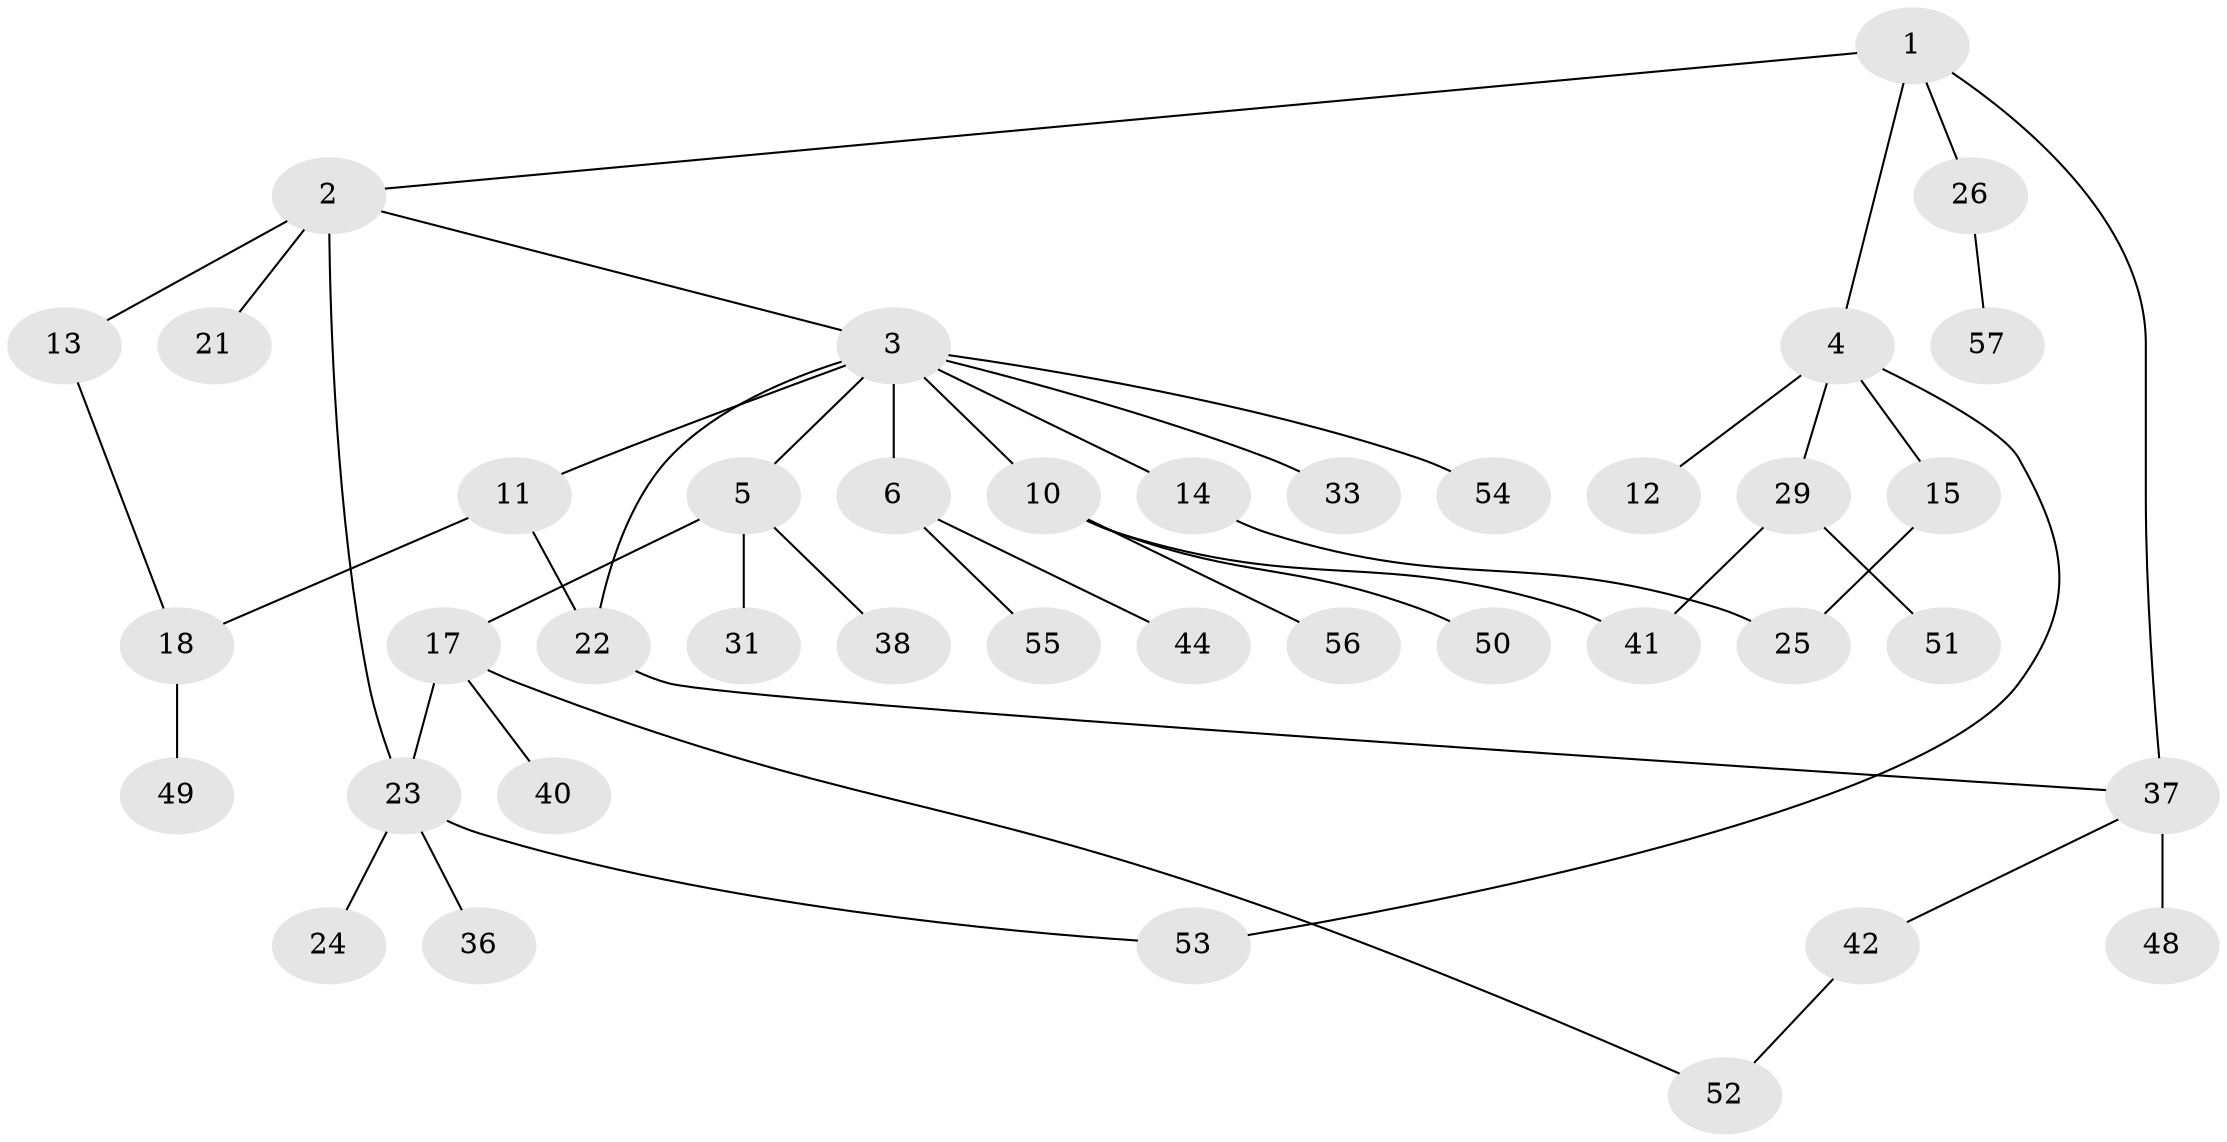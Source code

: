 // Generated by graph-tools (version 1.1) at 2025/23/03/03/25 07:23:32]
// undirected, 40 vertices, 47 edges
graph export_dot {
graph [start="1"]
  node [color=gray90,style=filled];
  1;
  2 [super="+7"];
  3 [super="+8"];
  4 [super="+16"];
  5 [super="+9"];
  6 [super="+34"];
  10 [super="+20"];
  11 [super="+32"];
  12;
  13;
  14 [super="+19"];
  15 [super="+27"];
  17 [super="+28"];
  18 [super="+35"];
  21;
  22 [super="+45"];
  23 [super="+30"];
  24;
  25;
  26 [super="+43"];
  29 [super="+47"];
  31;
  33;
  36;
  37 [super="+39"];
  38;
  40;
  41;
  42 [super="+46"];
  44;
  48;
  49;
  50;
  51;
  52;
  53;
  54;
  55;
  56;
  57;
  1 -- 2;
  1 -- 4;
  1 -- 26;
  1 -- 37;
  2 -- 3;
  2 -- 13;
  2 -- 21;
  2 -- 23;
  3 -- 5;
  3 -- 6;
  3 -- 10;
  3 -- 11;
  3 -- 14;
  3 -- 22;
  3 -- 33;
  3 -- 54;
  4 -- 12;
  4 -- 15;
  4 -- 29;
  4 -- 53;
  5 -- 17;
  5 -- 31;
  5 -- 38;
  6 -- 44;
  6 -- 55;
  10 -- 41;
  10 -- 56;
  10 -- 50;
  11 -- 18;
  11 -- 22;
  13 -- 18;
  14 -- 25;
  15 -- 25;
  17 -- 40;
  17 -- 52;
  17 -- 23;
  18 -- 49;
  22 -- 37;
  23 -- 24;
  23 -- 36;
  23 -- 53;
  26 -- 57;
  29 -- 41;
  29 -- 51;
  37 -- 42;
  37 -- 48;
  42 -- 52;
}
